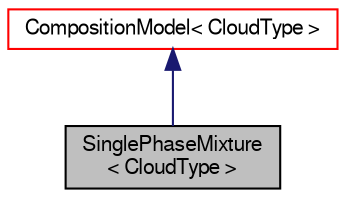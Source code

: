digraph "SinglePhaseMixture&lt; CloudType &gt;"
{
  bgcolor="transparent";
  edge [fontname="FreeSans",fontsize="10",labelfontname="FreeSans",labelfontsize="10"];
  node [fontname="FreeSans",fontsize="10",shape=record];
  Node0 [label="SinglePhaseMixture\l\< CloudType \>",height=0.2,width=0.4,color="black", fillcolor="grey75", style="filled", fontcolor="black"];
  Node1 -> Node0 [dir="back",color="midnightblue",fontsize="10",style="solid",fontname="FreeSans"];
  Node1 [label="CompositionModel\< CloudType \>",height=0.2,width=0.4,color="red",URL="$a23806.html",tooltip="Templated reacting parcel composition model class Consists of carrier species (via thermo package)..."];
}
